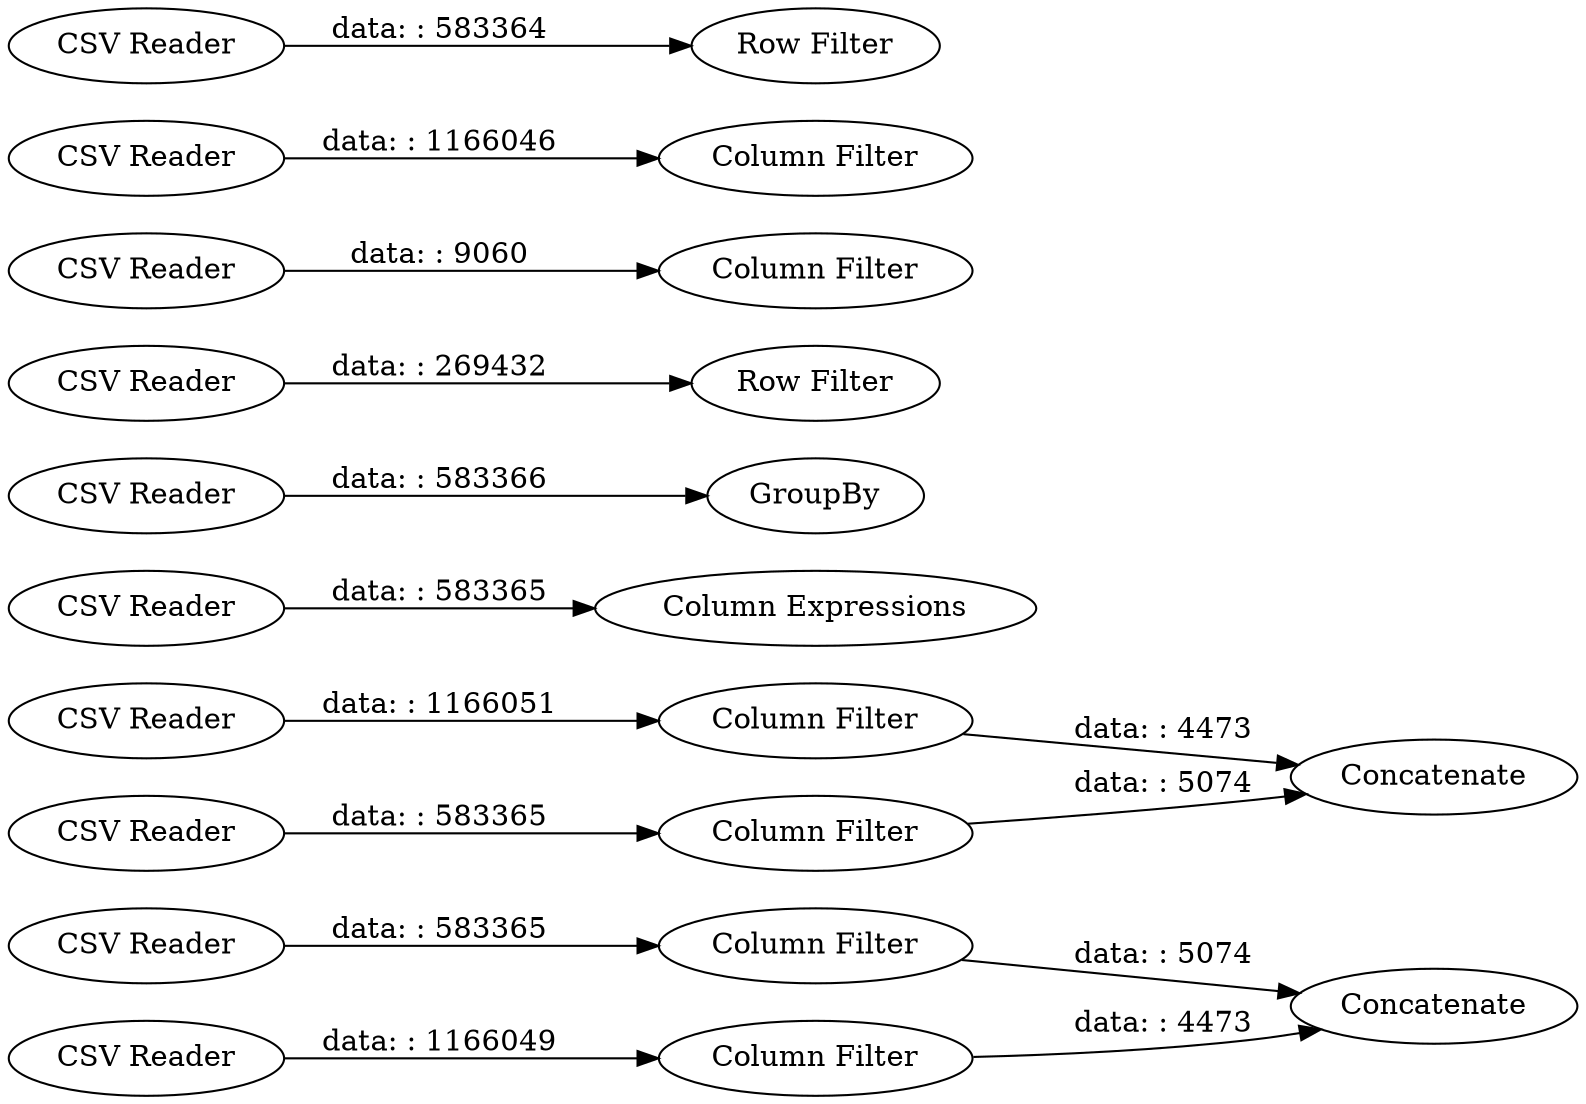 digraph {
	"2608805550148671237_28" [label=Concatenate]
	"-1223552905740717062_22" [label="Column Filter"]
	"-1223552905740717062_15" [label="CSV Reader"]
	"-1223552905740717062_23" [label="Column Filter"]
	"2608805550148671237_26" [label="CSV Reader"]
	"-1223552905740717062_18" [label=GroupBy]
	"-1223552905740717062_20" [label="CSV Reader"]
	"-1223552905740717062_9" [label="Row Filter"]
	"-1223552905740717062_21" [label="CSV Reader"]
	"-1223552905740717062_7" [label="CSV Reader"]
	"-1223552905740717062_8" [label="CSV Reader"]
	"-1223552905740717062_11" [label="Column Filter"]
	"-1223552905740717062_5" [label="CSV Reader"]
	"-1223552905740717062_6" [label="CSV Reader"]
	"-1223552905740717062_19" [label=Concatenate]
	"-1223552905740717062_16" [label="CSV Reader"]
	"-1223552905740717062_10" [label="Row Filter"]
	"2608805550148671237_25" [label="Column Filter"]
	"2608805550148671237_27" [label="Column Filter"]
	"-1223552905740717062_12" [label="Column Filter"]
	"2608805550148671237_24" [label="CSV Reader"]
	"-1223552905740717062_14" [label="Column Expressions"]
	"-1223552905740717062_21" -> "-1223552905740717062_23" [label="data: : 1166051"]
	"-1223552905740717062_8" -> "-1223552905740717062_11" [label="data: : 1166046"]
	"2608805550148671237_26" -> "2608805550148671237_27" [label="data: : 1166049"]
	"2608805550148671237_24" -> "2608805550148671237_25" [label="data: : 583365"]
	"2608805550148671237_25" -> "2608805550148671237_28" [label="data: : 5074"]
	"-1223552905740717062_15" -> "-1223552905740717062_14" [label="data: : 583365"]
	"-1223552905740717062_6" -> "-1223552905740717062_10" [label="data: : 583364"]
	"2608805550148671237_27" -> "2608805550148671237_28" [label="data: : 4473"]
	"-1223552905740717062_16" -> "-1223552905740717062_18" [label="data: : 583366"]
	"-1223552905740717062_7" -> "-1223552905740717062_12" [label="data: : 9060"]
	"-1223552905740717062_23" -> "-1223552905740717062_19" [label="data: : 4473"]
	"-1223552905740717062_5" -> "-1223552905740717062_9" [label="data: : 269432"]
	"-1223552905740717062_20" -> "-1223552905740717062_22" [label="data: : 583365"]
	"-1223552905740717062_22" -> "-1223552905740717062_19" [label="data: : 5074"]
	rankdir=LR
}
